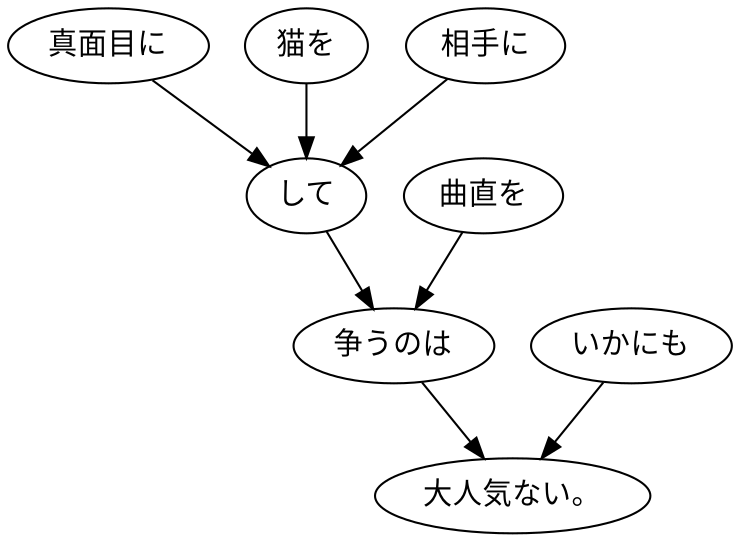 digraph graph2297 {
	node0 [label="真面目に"];
	node1 [label="猫を"];
	node2 [label="相手に"];
	node3 [label="して"];
	node4 [label="曲直を"];
	node5 [label="争うのは"];
	node6 [label="いかにも"];
	node7 [label="大人気ない。"];
	node0 -> node3;
	node1 -> node3;
	node2 -> node3;
	node3 -> node5;
	node4 -> node5;
	node5 -> node7;
	node6 -> node7;
}
